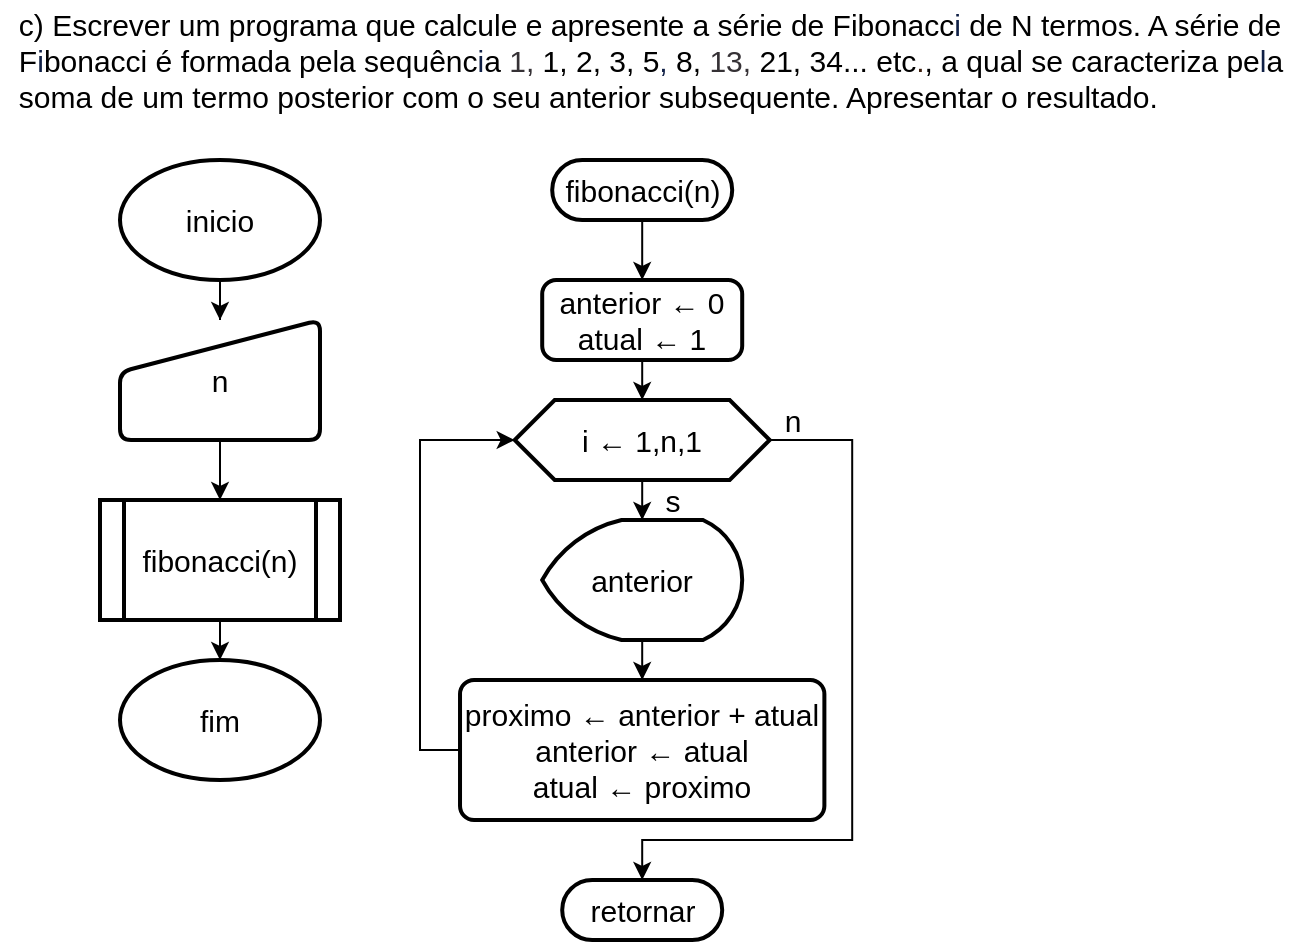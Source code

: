 <mxfile version="19.0.3" type="device"><diagram id="nl5lp9ps92tzF4xCqd-f" name="Página-1"><mxGraphModel dx="1422" dy="865" grid="1" gridSize="10" guides="1" tooltips="1" connect="1" arrows="1" fold="1" page="1" pageScale="1" pageWidth="827" pageHeight="1169" math="0" shadow="0"><root><mxCell id="0"/><mxCell id="1" parent="0"/><mxCell id="S4iYhQy5ibQkIEA6nbbw-1" value="&lt;div style=&quot;text-align: left;&quot;&gt;&lt;span style=&quot;background-color: initial;&quot; class=&quot;fontstyle0&quot;&gt;c) Escrever um programa que calcule e apresente a série de Fibonacc&lt;/span&gt;&lt;span style=&quot;background-color: initial; color: rgb(16, 32, 70);&quot; class=&quot;fontstyle0&quot;&gt;i &lt;/span&gt;&lt;span style=&quot;background-color: initial;&quot; class=&quot;fontstyle0&quot;&gt;de N termos. A série de&lt;/span&gt;&lt;/div&gt;&lt;span class=&quot;fontstyle0&quot; style=&quot;font-size: 15px;&quot;&gt;&lt;div style=&quot;text-align: left;&quot;&gt;&lt;span style=&quot;background-color: initial;&quot; class=&quot;fontstyle0&quot;&gt;F&lt;/span&gt;&lt;span style=&quot;background-color: initial; color: rgb(16, 32, 70);&quot; class=&quot;fontstyle0&quot;&gt;i&lt;/span&gt;&lt;span style=&quot;background-color: initial;&quot; class=&quot;fontstyle0&quot;&gt;bonacci é formada pela sequênc&lt;/span&gt;&lt;span style=&quot;background-color: initial; color: rgb(16, 32, 70);&quot; class=&quot;fontstyle0&quot;&gt;i&lt;/span&gt;&lt;span style=&quot;background-color: initial;&quot; class=&quot;fontstyle0&quot;&gt;a &lt;/span&gt;&lt;span style=&quot;background-color: initial; color: rgb(53, 49, 53);&quot; class=&quot;fontstyle0&quot;&gt;1, &lt;/span&gt;&lt;span style=&quot;background-color: initial;&quot; class=&quot;fontstyle0&quot;&gt;1, 2, 3, 5&lt;/span&gt;&lt;span style=&quot;background-color: initial; color: rgb(16, 32, 70);&quot; class=&quot;fontstyle0&quot;&gt;, &lt;/span&gt;&lt;span style=&quot;background-color: initial;&quot; class=&quot;fontstyle0&quot;&gt;8, &lt;/span&gt;&lt;span style=&quot;background-color: initial; color: rgb(53, 49, 53);&quot; class=&quot;fontstyle0&quot;&gt;13, &lt;/span&gt;&lt;span style=&quot;background-color: initial;&quot; class=&quot;fontstyle0&quot;&gt;21, 34... etc&lt;/span&gt;&lt;span style=&quot;background-color: initial; color: rgb(62, 31, 13);&quot; class=&quot;fontstyle0&quot;&gt;.&lt;/span&gt;&lt;span style=&quot;background-color: initial;&quot; class=&quot;fontstyle0&quot;&gt;, a qual se caracteriza pe&lt;/span&gt;&lt;span style=&quot;background-color: initial; color: rgb(16, 32, 70);&quot; class=&quot;fontstyle0&quot;&gt;l&lt;/span&gt;&lt;span style=&quot;background-color: initial;&quot; class=&quot;fontstyle0&quot;&gt;a&lt;/span&gt;&lt;/div&gt;&lt;/span&gt;&lt;span class=&quot;fontstyle0&quot; style=&quot;font-size: 15px;&quot;&gt;&lt;div style=&quot;text-align: left;&quot;&gt;&lt;span style=&quot;background-color: initial;&quot;&gt;soma de um termo posterior com o seu anterior subsequente. Apresentar o resultado.&lt;/span&gt;&lt;/div&gt;&lt;/span&gt;" style="text;html=1;align=center;verticalAlign=middle;resizable=0;points=[];autosize=1;strokeColor=none;fillColor=none;fontSize=15;" vertex="1" parent="1"><mxGeometry width="650" height="60" as="geometry"/></mxCell><mxCell id="S4iYhQy5ibQkIEA6nbbw-5" value="" style="edgeStyle=orthogonalEdgeStyle;rounded=0;orthogonalLoop=1;jettySize=auto;html=1;fontSize=15;" edge="1" parent="1" source="S4iYhQy5ibQkIEA6nbbw-2" target="S4iYhQy5ibQkIEA6nbbw-4"><mxGeometry relative="1" as="geometry"/></mxCell><mxCell id="S4iYhQy5ibQkIEA6nbbw-2" value="fibonacci(n)" style="html=1;dashed=0;whitespace=wrap;shape=mxgraph.dfd.start;fontSize=15;strokeWidth=2;" vertex="1" parent="1"><mxGeometry x="276.1" y="80" width="90" height="30" as="geometry"/></mxCell><mxCell id="S4iYhQy5ibQkIEA6nbbw-3" value="retornar" style="html=1;dashed=0;whitespace=wrap;shape=mxgraph.dfd.start;fontSize=15;strokeWidth=2;" vertex="1" parent="1"><mxGeometry x="281.1" y="440" width="80" height="30" as="geometry"/></mxCell><mxCell id="S4iYhQy5ibQkIEA6nbbw-7" value="" style="edgeStyle=orthogonalEdgeStyle;rounded=0;orthogonalLoop=1;jettySize=auto;html=1;fontSize=15;" edge="1" parent="1" source="S4iYhQy5ibQkIEA6nbbw-4" target="S4iYhQy5ibQkIEA6nbbw-6"><mxGeometry relative="1" as="geometry"/></mxCell><mxCell id="S4iYhQy5ibQkIEA6nbbw-4" value="anterior ← 0&lt;br&gt;atual ← 1" style="rounded=1;whiteSpace=wrap;html=1;absoluteArcSize=1;arcSize=14;strokeWidth=2;fontSize=15;" vertex="1" parent="1"><mxGeometry x="271.1" y="140" width="100" height="40" as="geometry"/></mxCell><mxCell id="S4iYhQy5ibQkIEA6nbbw-12" style="edgeStyle=orthogonalEdgeStyle;rounded=0;orthogonalLoop=1;jettySize=auto;html=1;exitX=0.5;exitY=1;exitDx=0;exitDy=0;fontSize=15;" edge="1" parent="1" source="S4iYhQy5ibQkIEA6nbbw-6" target="S4iYhQy5ibQkIEA6nbbw-11"><mxGeometry relative="1" as="geometry"/></mxCell><mxCell id="S4iYhQy5ibQkIEA6nbbw-15" style="edgeStyle=orthogonalEdgeStyle;rounded=0;orthogonalLoop=1;jettySize=auto;html=1;exitX=1;exitY=0.5;exitDx=0;exitDy=0;fontSize=15;" edge="1" parent="1" source="S4iYhQy5ibQkIEA6nbbw-6" target="S4iYhQy5ibQkIEA6nbbw-3"><mxGeometry relative="1" as="geometry"><Array as="points"><mxPoint x="426.1" y="220"/><mxPoint x="426.1" y="420"/><mxPoint x="321.1" y="420"/></Array></mxGeometry></mxCell><mxCell id="S4iYhQy5ibQkIEA6nbbw-6" value="i ← 1,n,1" style="shape=hexagon;perimeter=hexagonPerimeter2;whiteSpace=wrap;html=1;fixedSize=1;fontSize=15;rounded=1;arcSize=0;strokeWidth=2;" vertex="1" parent="1"><mxGeometry x="257.35" y="200" width="127.5" height="40" as="geometry"/></mxCell><mxCell id="S4iYhQy5ibQkIEA6nbbw-14" style="edgeStyle=orthogonalEdgeStyle;rounded=0;orthogonalLoop=1;jettySize=auto;html=1;exitX=0;exitY=0.5;exitDx=0;exitDy=0;entryX=0;entryY=0.5;entryDx=0;entryDy=0;fontSize=15;" edge="1" parent="1" source="S4iYhQy5ibQkIEA6nbbw-8" target="S4iYhQy5ibQkIEA6nbbw-6"><mxGeometry relative="1" as="geometry"/></mxCell><mxCell id="S4iYhQy5ibQkIEA6nbbw-8" value="proximo ← anterior + atual&lt;br&gt;anterior ← atual&lt;br&gt;atual ← proximo" style="rounded=1;whiteSpace=wrap;html=1;absoluteArcSize=1;arcSize=14;strokeWidth=2;fontSize=15;" vertex="1" parent="1"><mxGeometry x="230.01" y="340" width="182.18" height="70" as="geometry"/></mxCell><mxCell id="S4iYhQy5ibQkIEA6nbbw-10" value="s" style="text;html=1;align=center;verticalAlign=middle;resizable=0;points=[];autosize=1;strokeColor=none;fillColor=none;fontSize=15;" vertex="1" parent="1"><mxGeometry x="326.1" y="240" width="20" height="20" as="geometry"/></mxCell><mxCell id="S4iYhQy5ibQkIEA6nbbw-13" style="edgeStyle=orthogonalEdgeStyle;rounded=0;orthogonalLoop=1;jettySize=auto;html=1;exitX=0.5;exitY=1;exitDx=0;exitDy=0;exitPerimeter=0;fontSize=15;" edge="1" parent="1" source="S4iYhQy5ibQkIEA6nbbw-11" target="S4iYhQy5ibQkIEA6nbbw-8"><mxGeometry relative="1" as="geometry"/></mxCell><mxCell id="S4iYhQy5ibQkIEA6nbbw-11" value="anterior" style="strokeWidth=2;html=1;shape=mxgraph.flowchart.display;whiteSpace=wrap;fontSize=15;" vertex="1" parent="1"><mxGeometry x="271.1" y="260" width="100" height="60" as="geometry"/></mxCell><mxCell id="S4iYhQy5ibQkIEA6nbbw-16" value="n" style="text;html=1;align=center;verticalAlign=middle;resizable=0;points=[];autosize=1;strokeColor=none;fillColor=none;fontSize=15;" vertex="1" parent="1"><mxGeometry x="386.1" y="200" width="20" height="20" as="geometry"/></mxCell><mxCell id="S4iYhQy5ibQkIEA6nbbw-20" value="" style="edgeStyle=orthogonalEdgeStyle;rounded=0;orthogonalLoop=1;jettySize=auto;html=1;fontSize=15;" edge="1" parent="1" source="S4iYhQy5ibQkIEA6nbbw-17" target="S4iYhQy5ibQkIEA6nbbw-19"><mxGeometry relative="1" as="geometry"/></mxCell><mxCell id="S4iYhQy5ibQkIEA6nbbw-17" value="inicio" style="strokeWidth=2;html=1;shape=mxgraph.flowchart.start_1;whiteSpace=wrap;fontSize=15;" vertex="1" parent="1"><mxGeometry x="60" y="80" width="100" height="60" as="geometry"/></mxCell><mxCell id="S4iYhQy5ibQkIEA6nbbw-18" value="fim" style="strokeWidth=2;html=1;shape=mxgraph.flowchart.start_1;whiteSpace=wrap;fontSize=15;" vertex="1" parent="1"><mxGeometry x="60" y="330" width="100" height="60" as="geometry"/></mxCell><mxCell id="S4iYhQy5ibQkIEA6nbbw-23" value="" style="edgeStyle=orthogonalEdgeStyle;rounded=0;orthogonalLoop=1;jettySize=auto;html=1;fontSize=15;" edge="1" parent="1" source="S4iYhQy5ibQkIEA6nbbw-19" target="S4iYhQy5ibQkIEA6nbbw-22"><mxGeometry relative="1" as="geometry"/></mxCell><mxCell id="S4iYhQy5ibQkIEA6nbbw-19" value="n" style="html=1;strokeWidth=2;shape=manualInput;whiteSpace=wrap;rounded=1;size=26;arcSize=11;fontSize=15;" vertex="1" parent="1"><mxGeometry x="60" y="160" width="100" height="60" as="geometry"/></mxCell><mxCell id="S4iYhQy5ibQkIEA6nbbw-24" value="" style="edgeStyle=orthogonalEdgeStyle;rounded=0;orthogonalLoop=1;jettySize=auto;html=1;fontSize=15;" edge="1" parent="1" source="S4iYhQy5ibQkIEA6nbbw-22" target="S4iYhQy5ibQkIEA6nbbw-18"><mxGeometry relative="1" as="geometry"/></mxCell><mxCell id="S4iYhQy5ibQkIEA6nbbw-22" value="fibonacci(n)" style="shape=process;whiteSpace=wrap;html=1;backgroundOutline=1;fontSize=15;strokeWidth=2;rounded=1;arcSize=0;" vertex="1" parent="1"><mxGeometry x="50" y="250" width="120" height="60" as="geometry"/></mxCell></root></mxGraphModel></diagram></mxfile>